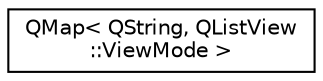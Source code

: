 digraph "类继承关系图"
{
  edge [fontname="Helvetica",fontsize="10",labelfontname="Helvetica",labelfontsize="10"];
  node [fontname="Helvetica",fontsize="10",shape=record];
  rankdir="LR";
  Node0 [label="QMap\< QString, QListView\l::ViewMode \>",height=0.2,width=0.4,color="black", fillcolor="white", style="filled",URL="$class_q_map.html"];
}
